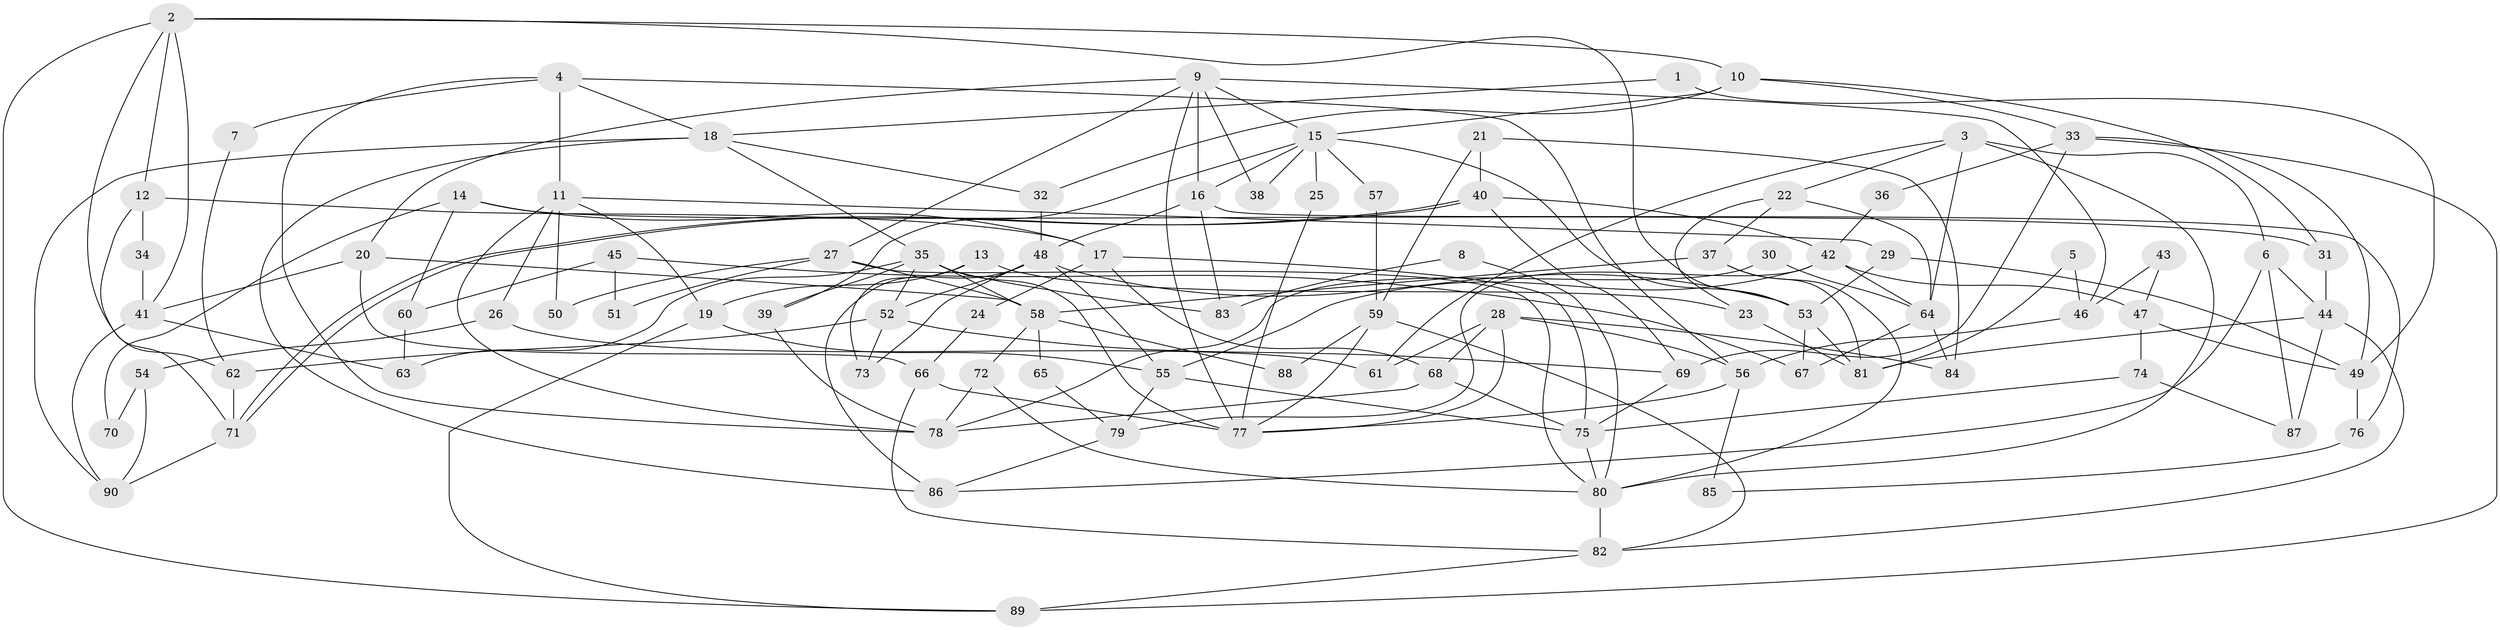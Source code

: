 // Generated by graph-tools (version 1.1) at 2025/26/03/09/25 03:26:12]
// undirected, 90 vertices, 180 edges
graph export_dot {
graph [start="1"]
  node [color=gray90,style=filled];
  1;
  2;
  3;
  4;
  5;
  6;
  7;
  8;
  9;
  10;
  11;
  12;
  13;
  14;
  15;
  16;
  17;
  18;
  19;
  20;
  21;
  22;
  23;
  24;
  25;
  26;
  27;
  28;
  29;
  30;
  31;
  32;
  33;
  34;
  35;
  36;
  37;
  38;
  39;
  40;
  41;
  42;
  43;
  44;
  45;
  46;
  47;
  48;
  49;
  50;
  51;
  52;
  53;
  54;
  55;
  56;
  57;
  58;
  59;
  60;
  61;
  62;
  63;
  64;
  65;
  66;
  67;
  68;
  69;
  70;
  71;
  72;
  73;
  74;
  75;
  76;
  77;
  78;
  79;
  80;
  81;
  82;
  83;
  84;
  85;
  86;
  87;
  88;
  89;
  90;
  1 -- 49;
  1 -- 18;
  2 -- 53;
  2 -- 62;
  2 -- 10;
  2 -- 12;
  2 -- 41;
  2 -- 89;
  3 -- 64;
  3 -- 6;
  3 -- 22;
  3 -- 61;
  3 -- 80;
  4 -- 18;
  4 -- 78;
  4 -- 7;
  4 -- 11;
  4 -- 56;
  5 -- 46;
  5 -- 81;
  6 -- 86;
  6 -- 44;
  6 -- 87;
  7 -- 62;
  8 -- 80;
  8 -- 83;
  9 -- 77;
  9 -- 16;
  9 -- 15;
  9 -- 20;
  9 -- 27;
  9 -- 38;
  9 -- 46;
  10 -- 15;
  10 -- 31;
  10 -- 32;
  10 -- 33;
  11 -- 78;
  11 -- 19;
  11 -- 26;
  11 -- 29;
  11 -- 50;
  12 -- 71;
  12 -- 17;
  12 -- 34;
  13 -- 73;
  13 -- 19;
  13 -- 23;
  14 -- 17;
  14 -- 31;
  14 -- 60;
  14 -- 70;
  15 -- 39;
  15 -- 16;
  15 -- 25;
  15 -- 38;
  15 -- 53;
  15 -- 57;
  16 -- 48;
  16 -- 76;
  16 -- 83;
  17 -- 75;
  17 -- 24;
  17 -- 68;
  18 -- 32;
  18 -- 35;
  18 -- 86;
  18 -- 90;
  19 -- 89;
  19 -- 55;
  20 -- 58;
  20 -- 41;
  20 -- 66;
  21 -- 40;
  21 -- 59;
  21 -- 84;
  22 -- 23;
  22 -- 37;
  22 -- 64;
  23 -- 81;
  24 -- 66;
  25 -- 77;
  26 -- 61;
  26 -- 54;
  27 -- 58;
  27 -- 50;
  27 -- 51;
  27 -- 80;
  28 -- 68;
  28 -- 84;
  28 -- 56;
  28 -- 61;
  28 -- 77;
  29 -- 49;
  29 -- 53;
  30 -- 64;
  30 -- 78;
  31 -- 44;
  32 -- 48;
  33 -- 89;
  33 -- 36;
  33 -- 49;
  33 -- 69;
  34 -- 41;
  35 -- 77;
  35 -- 52;
  35 -- 39;
  35 -- 58;
  35 -- 63;
  35 -- 83;
  36 -- 42;
  37 -- 80;
  37 -- 58;
  37 -- 81;
  39 -- 78;
  40 -- 42;
  40 -- 71;
  40 -- 71;
  40 -- 69;
  41 -- 63;
  41 -- 90;
  42 -- 79;
  42 -- 55;
  42 -- 47;
  42 -- 64;
  43 -- 46;
  43 -- 47;
  44 -- 82;
  44 -- 81;
  44 -- 87;
  45 -- 60;
  45 -- 67;
  45 -- 51;
  46 -- 56;
  47 -- 74;
  47 -- 49;
  48 -- 53;
  48 -- 55;
  48 -- 52;
  48 -- 73;
  48 -- 86;
  49 -- 76;
  52 -- 69;
  52 -- 62;
  52 -- 73;
  53 -- 67;
  53 -- 81;
  54 -- 90;
  54 -- 70;
  55 -- 75;
  55 -- 79;
  56 -- 77;
  56 -- 85;
  57 -- 59;
  58 -- 65;
  58 -- 72;
  58 -- 88;
  59 -- 77;
  59 -- 82;
  59 -- 88;
  60 -- 63;
  62 -- 71;
  64 -- 67;
  64 -- 84;
  65 -- 79;
  66 -- 77;
  66 -- 82;
  68 -- 75;
  68 -- 78;
  69 -- 75;
  71 -- 90;
  72 -- 80;
  72 -- 78;
  74 -- 75;
  74 -- 87;
  75 -- 80;
  76 -- 85;
  79 -- 86;
  80 -- 82;
  82 -- 89;
}
